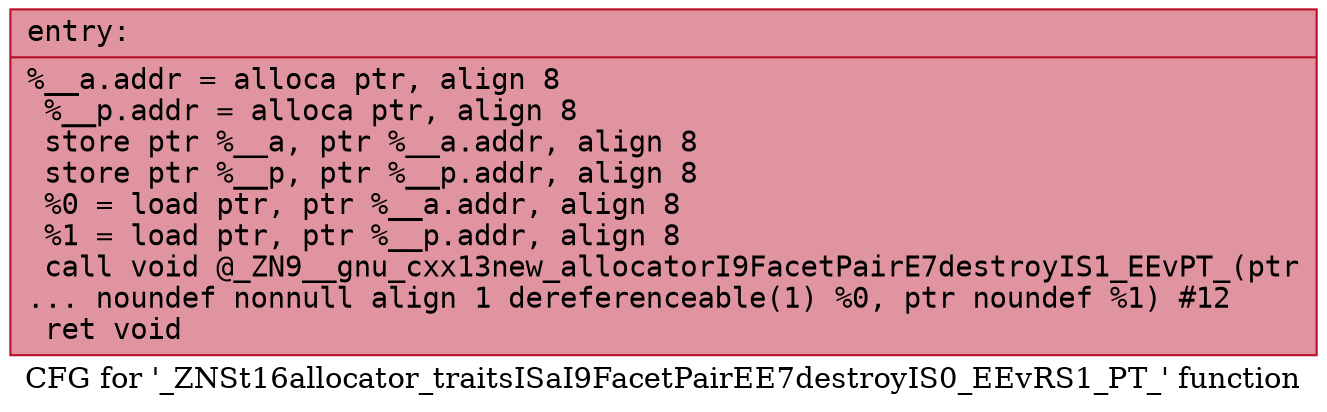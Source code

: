 digraph "CFG for '_ZNSt16allocator_traitsISaI9FacetPairEE7destroyIS0_EEvRS1_PT_' function" {
	label="CFG for '_ZNSt16allocator_traitsISaI9FacetPairEE7destroyIS0_EEvRS1_PT_' function";

	Node0x5606e0149b50 [shape=record,color="#b70d28ff", style=filled, fillcolor="#b70d2870" fontname="Courier",label="{entry:\l|  %__a.addr = alloca ptr, align 8\l  %__p.addr = alloca ptr, align 8\l  store ptr %__a, ptr %__a.addr, align 8\l  store ptr %__p, ptr %__p.addr, align 8\l  %0 = load ptr, ptr %__a.addr, align 8\l  %1 = load ptr, ptr %__p.addr, align 8\l  call void @_ZN9__gnu_cxx13new_allocatorI9FacetPairE7destroyIS1_EEvPT_(ptr\l... noundef nonnull align 1 dereferenceable(1) %0, ptr noundef %1) #12\l  ret void\l}"];
}
